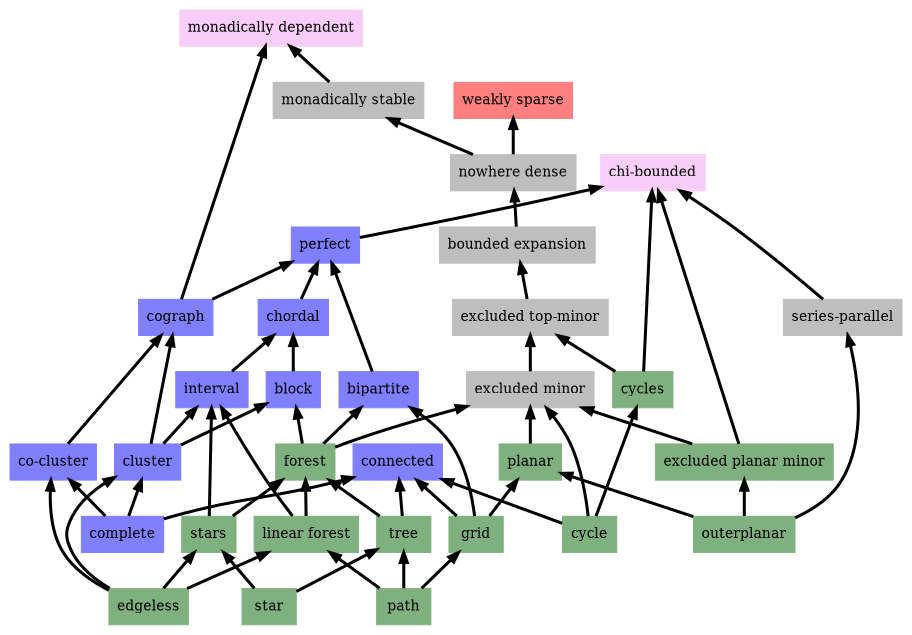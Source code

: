 digraph graph_property_inclusions_QGZuUW {
	node [color=lightblue2 style=filled]
	margin=0.04 size="6,6"
	rankdir = BT
	"n_WAU7vf" [label="cluster" URL="/parameters/html/WAU7vf" color="#7f7fff" shape=box]
	"n_LsiBbX" [label="edgeless" URL="/parameters/html/LsiBbX" color="#7fb17f" shape=box]
	"n_CortlU" [label="star" URL="/parameters/html/CortlU" color="#7fb17f" shape=box]
	"n_loZ5LD" [label="planar" URL="/parameters/html/loZ5LD" color="#7fb17f" shape=box]
	"n_EhdXNA" [label="complete" URL="/parameters/html/EhdXNA" color="#7f7fff" shape=box]
	"n_JngPPm" [label="forest" URL="/parameters/html/JngPPm" color="#7fb17f" shape=box]
	"n_2iJr52" [label="cycles" URL="/parameters/html/2iJr52" color="#7fb17f" shape=box]
	"n_rJyICu" [label="tree" URL="/parameters/html/rJyICu" color="#7fb17f" shape=box]
	"n_Qme7wD" [label="weakly sparse" URL="/parameters/html/Qme7wD" color="#ff7f7f" shape=box]
	"n_yOZQM5" [label="excluded top-minor" URL="/parameters/html/yOZQM5" color="#bebebe" shape=box]
	"n_lfYXuK" [label="grid" URL="/parameters/html/lfYXuK" color="#7fb17f" shape=box]
	"n_7HR4uV" [label="co-cluster" URL="/parameters/html/7HR4uV" color="#7f7fff" shape=box]
	"n_skQuFN" [label="linear forest" URL="/parameters/html/skQuFN" color="#7fb17f" shape=box]
	"n_jHXy6Y" [label="monadically stable" URL="/parameters/html/jHXy6Y" color="#bebebe" shape=box]
	"n_lFz6Ci" [label="bounded expansion" URL="/parameters/html/lFz6Ci" color="#bebebe" shape=box]
	"n_Gt22Ik" [label="excluded planar minor" URL="/parameters/html/Gt22Ik" color="#7fb17f" shape=box]
	"n_0oCyaG" [label="outerplanar" URL="/parameters/html/0oCyaG" color="#7fb17f" shape=box]
	"n_eW1Gic" [label="series-parallel" URL="/parameters/html/eW1Gic" color="#bebebe" shape=box]
	"n_dN1D3C" [label="monadically dependent" URL="/parameters/html/dN1D3C" color="#f8cdf8" shape=box]
	"n_5xOuoQ" [label="excluded minor" URL="/parameters/html/5xOuoQ" color="#bebebe" shape=box]
	"n_DhGqJM" [label="nowhere dense" URL="/parameters/html/DhGqJM" color="#bebebe" shape=box]
	"n_QrxQsH" [label="block" URL="/parameters/html/QrxQsH" color="#7f7fff" shape=box]
	"n_ryPlqz" [label="path" URL="/parameters/html/ryPlqz" color="#7fb17f" shape=box]
	"n_Cv1PaJ" [label="chordal" URL="/parameters/html/Cv1PaJ" color="#7f7fff" shape=box]
	"n_9Qd0Mx" [label="cograph" URL="/parameters/html/9Qd0Mx" color="#7f7fff" shape=box]
	"n_Ti0asF" [label="cycle" URL="/parameters/html/Ti0asF" color="#7fb17f" shape=box]
	"n_10JR3F" [label="stars" URL="/parameters/html/10JR3F" color="#7fb17f" shape=box]
	"n_cLHJkW" [label="bipartite" URL="/parameters/html/cLHJkW" color="#7f7fff" shape=box]
	"n_p5skoj" [label="interval" URL="/parameters/html/p5skoj" color="#7f7fff" shape=box]
	"n_KlMP0i" [label="connected" URL="/parameters/html/KlMP0i" color="#7f7fff" shape=box]
	"n_RmssrZ" [label="perfect" URL="/parameters/html/RmssrZ" color="#7f7fff" shape=box]
	"n_Jb1we5" [label="chi-bounded" URL="/parameters/html/Jb1we5" color="#f8cdf8" shape=box]
	"n_9Qd0Mx" -> "n_dN1D3C" [label="" decorate=true lblstyle="above, sloped" weight="100" penwidth="3.0"]
	"n_Gt22Ik" -> "n_Jb1we5" [label="" decorate=true lblstyle="above, sloped" weight="100" penwidth="3.0"]
	"n_rJyICu" -> "n_JngPPm" [label="" decorate=true lblstyle="above, sloped" weight="100" penwidth="3.0"]
	"n_0oCyaG" -> "n_loZ5LD" [label="" decorate=true lblstyle="above, sloped" weight="100" penwidth="3.0"]
	"n_lfYXuK" -> "n_KlMP0i" [label="" decorate=true lblstyle="above, sloped" weight="100" penwidth="3.0"]
	"n_JngPPm" -> "n_QrxQsH" [label="" decorate=true lblstyle="above, sloped" weight="100" penwidth="3.0"]
	"n_0oCyaG" -> "n_eW1Gic" [label="" decorate=true lblstyle="above, sloped" weight="100" penwidth="3.0"]
	"n_Ti0asF" -> "n_KlMP0i" [label="" decorate=true lblstyle="above, sloped" weight="100" penwidth="3.0"]
	"n_DhGqJM" -> "n_jHXy6Y" [label="" decorate=true lblstyle="above, sloped" weight="100" penwidth="3.0"]
	"n_5xOuoQ" -> "n_yOZQM5" [label="" decorate=true lblstyle="above, sloped" weight="100" penwidth="3.0"]
	"n_EhdXNA" -> "n_7HR4uV" [label="" decorate=true lblstyle="above, sloped" weight="100" penwidth="3.0"]
	"n_WAU7vf" -> "n_p5skoj" [label="" decorate=true lblstyle="above, sloped" weight="100" penwidth="3.0"]
	"n_WAU7vf" -> "n_QrxQsH" [label="" decorate=true lblstyle="above, sloped" weight="100" penwidth="3.0"]
	"n_p5skoj" -> "n_Cv1PaJ" [label="" decorate=true lblstyle="above, sloped" weight="100" penwidth="3.0"]
	"n_ryPlqz" -> "n_rJyICu" [label="" decorate=true lblstyle="above, sloped" weight="100" penwidth="3.0"]
	"n_lfYXuK" -> "n_cLHJkW" [label="" decorate=true lblstyle="above, sloped" weight="100" penwidth="3.0"]
	"n_eW1Gic" -> "n_Jb1we5" [label="" decorate=true lblstyle="above, sloped" weight="100" penwidth="3.0"]
	"n_EhdXNA" -> "n_WAU7vf" [label="" decorate=true lblstyle="above, sloped" weight="100" penwidth="3.0"]
	"n_Cv1PaJ" -> "n_RmssrZ" [label="" decorate=true lblstyle="above, sloped" weight="100" penwidth="3.0"]
	"n_skQuFN" -> "n_JngPPm" [label="" decorate=true lblstyle="above, sloped" weight="100" penwidth="3.0"]
	"n_Ti0asF" -> "n_2iJr52" [label="" decorate=true lblstyle="above, sloped" weight="100" penwidth="3.0"]
	"n_Ti0asF" -> "n_5xOuoQ" [label="" decorate=true lblstyle="above, sloped" weight="100" penwidth="3.0"]
	"n_rJyICu" -> "n_KlMP0i" [label="" decorate=true lblstyle="above, sloped" weight="100" penwidth="3.0"]
	"n_ryPlqz" -> "n_lfYXuK" [label="" decorate=true lblstyle="above, sloped" weight="100" penwidth="3.0"]
	"n_Gt22Ik" -> "n_5xOuoQ" [label="" decorate=true lblstyle="above, sloped" weight="100" penwidth="3.0"]
	"n_LsiBbX" -> "n_10JR3F" [label="" decorate=true lblstyle="above, sloped" weight="100" penwidth="3.0"]
	"n_skQuFN" -> "n_p5skoj" [label="" decorate=true lblstyle="above, sloped" weight="100" penwidth="3.0"]
	"n_cLHJkW" -> "n_RmssrZ" [label="" decorate=true lblstyle="above, sloped" weight="100" penwidth="3.0"]
	"n_7HR4uV" -> "n_9Qd0Mx" [label="" decorate=true lblstyle="above, sloped" weight="100" penwidth="3.0"]
	"n_loZ5LD" -> "n_5xOuoQ" [label="" decorate=true lblstyle="above, sloped" weight="100" penwidth="3.0"]
	"n_0oCyaG" -> "n_Gt22Ik" [label="" decorate=true lblstyle="above, sloped" weight="100" penwidth="3.0"]
	"n_LsiBbX" -> "n_7HR4uV" [label="" decorate=true lblstyle="above, sloped" weight="100" penwidth="3.0"]
	"n_CortlU" -> "n_10JR3F" [label="" decorate=true lblstyle="above, sloped" weight="100" penwidth="3.0"]
	"n_RmssrZ" -> "n_Jb1we5" [label="" decorate=true lblstyle="above, sloped" weight="100" penwidth="3.0"]
	"n_2iJr52" -> "n_yOZQM5" [label="" decorate=true lblstyle="above, sloped" weight="100" penwidth="3.0"]
	"n_DhGqJM" -> "n_Qme7wD" [label="" decorate=true lblstyle="above, sloped" weight="100" penwidth="3.0"]
	"n_10JR3F" -> "n_p5skoj" [label="" decorate=true lblstyle="above, sloped" weight="100" penwidth="3.0"]
	"n_2iJr52" -> "n_Jb1we5" [label="" decorate=true lblstyle="above, sloped" weight="100" penwidth="3.0"]
	"n_JngPPm" -> "n_5xOuoQ" [label="" decorate=true lblstyle="above, sloped" weight="100" penwidth="3.0"]
	"n_LsiBbX" -> "n_WAU7vf" [label="" decorate=true lblstyle="above, sloped" weight="100" penwidth="3.0"]
	"n_EhdXNA" -> "n_KlMP0i" [label="" decorate=true lblstyle="above, sloped" weight="100" penwidth="3.0"]
	"n_lFz6Ci" -> "n_DhGqJM" [label="" decorate=true lblstyle="above, sloped" weight="100" penwidth="3.0"]
	"n_9Qd0Mx" -> "n_RmssrZ" [label="" decorate=true lblstyle="above, sloped" weight="100" penwidth="3.0"]
	"n_jHXy6Y" -> "n_dN1D3C" [label="" decorate=true lblstyle="above, sloped" weight="100" penwidth="3.0"]
	"n_10JR3F" -> "n_JngPPm" [label="" decorate=true lblstyle="above, sloped" weight="100" penwidth="3.0"]
	"n_yOZQM5" -> "n_lFz6Ci" [label="" decorate=true lblstyle="above, sloped" weight="100" penwidth="3.0"]
	"n_CortlU" -> "n_rJyICu" [label="" decorate=true lblstyle="above, sloped" weight="100" penwidth="3.0"]
	"n_QrxQsH" -> "n_Cv1PaJ" [label="" decorate=true lblstyle="above, sloped" weight="100" penwidth="3.0"]
	"n_LsiBbX" -> "n_skQuFN" [label="" decorate=true lblstyle="above, sloped" weight="100" penwidth="3.0"]
	"n_ryPlqz" -> "n_skQuFN" [label="" decorate=true lblstyle="above, sloped" weight="100" penwidth="3.0"]
	"n_WAU7vf" -> "n_9Qd0Mx" [label="" decorate=true lblstyle="above, sloped" weight="100" penwidth="3.0"]
	"n_lfYXuK" -> "n_loZ5LD" [label="" decorate=true lblstyle="above, sloped" weight="100" penwidth="3.0"]
	"n_JngPPm" -> "n_cLHJkW" [label="" decorate=true lblstyle="above, sloped" weight="100" penwidth="3.0"]
}
